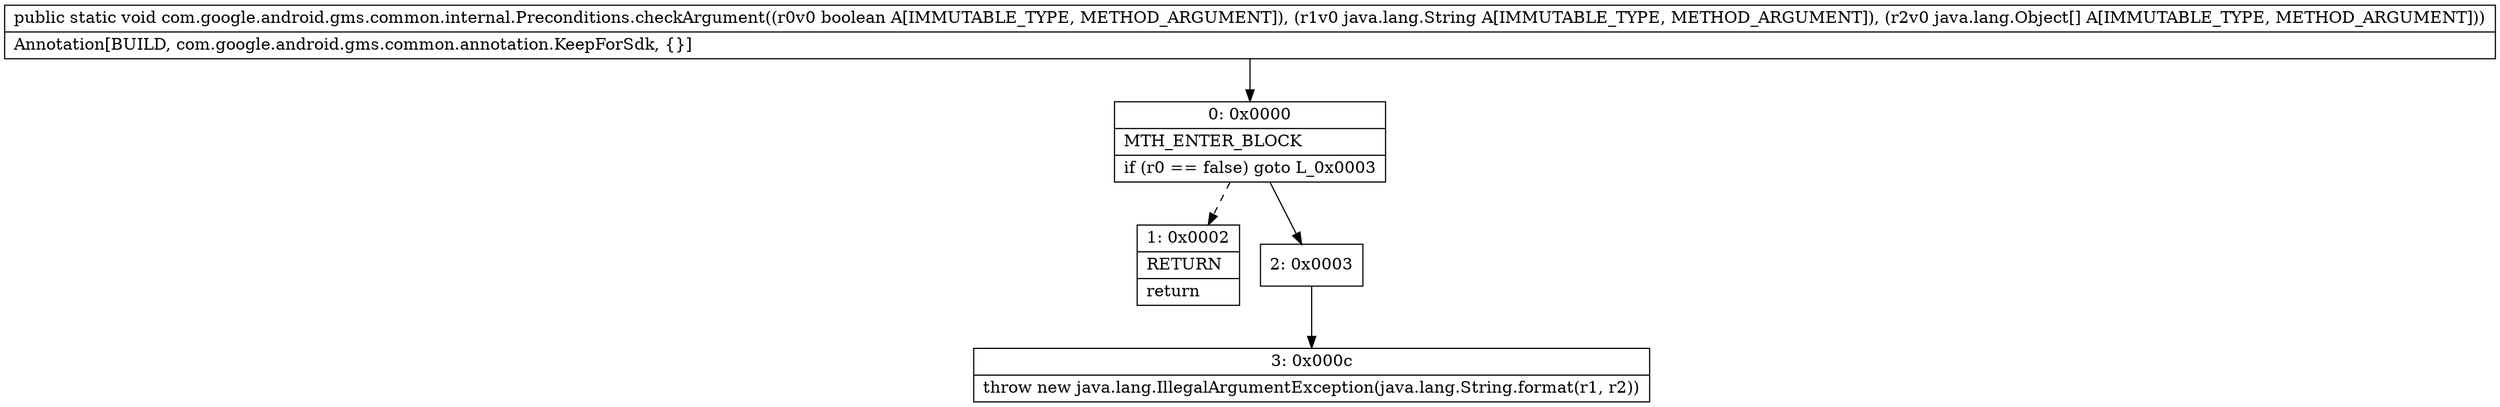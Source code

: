 digraph "CFG forcom.google.android.gms.common.internal.Preconditions.checkArgument(ZLjava\/lang\/String;[Ljava\/lang\/Object;)V" {
Node_0 [shape=record,label="{0\:\ 0x0000|MTH_ENTER_BLOCK\l|if (r0 == false) goto L_0x0003\l}"];
Node_1 [shape=record,label="{1\:\ 0x0002|RETURN\l|return\l}"];
Node_2 [shape=record,label="{2\:\ 0x0003}"];
Node_3 [shape=record,label="{3\:\ 0x000c|throw new java.lang.IllegalArgumentException(java.lang.String.format(r1, r2))\l}"];
MethodNode[shape=record,label="{public static void com.google.android.gms.common.internal.Preconditions.checkArgument((r0v0 boolean A[IMMUTABLE_TYPE, METHOD_ARGUMENT]), (r1v0 java.lang.String A[IMMUTABLE_TYPE, METHOD_ARGUMENT]), (r2v0 java.lang.Object[] A[IMMUTABLE_TYPE, METHOD_ARGUMENT]))  | Annotation[BUILD, com.google.android.gms.common.annotation.KeepForSdk, \{\}]\l}"];
MethodNode -> Node_0;
Node_0 -> Node_1[style=dashed];
Node_0 -> Node_2;
Node_2 -> Node_3;
}

